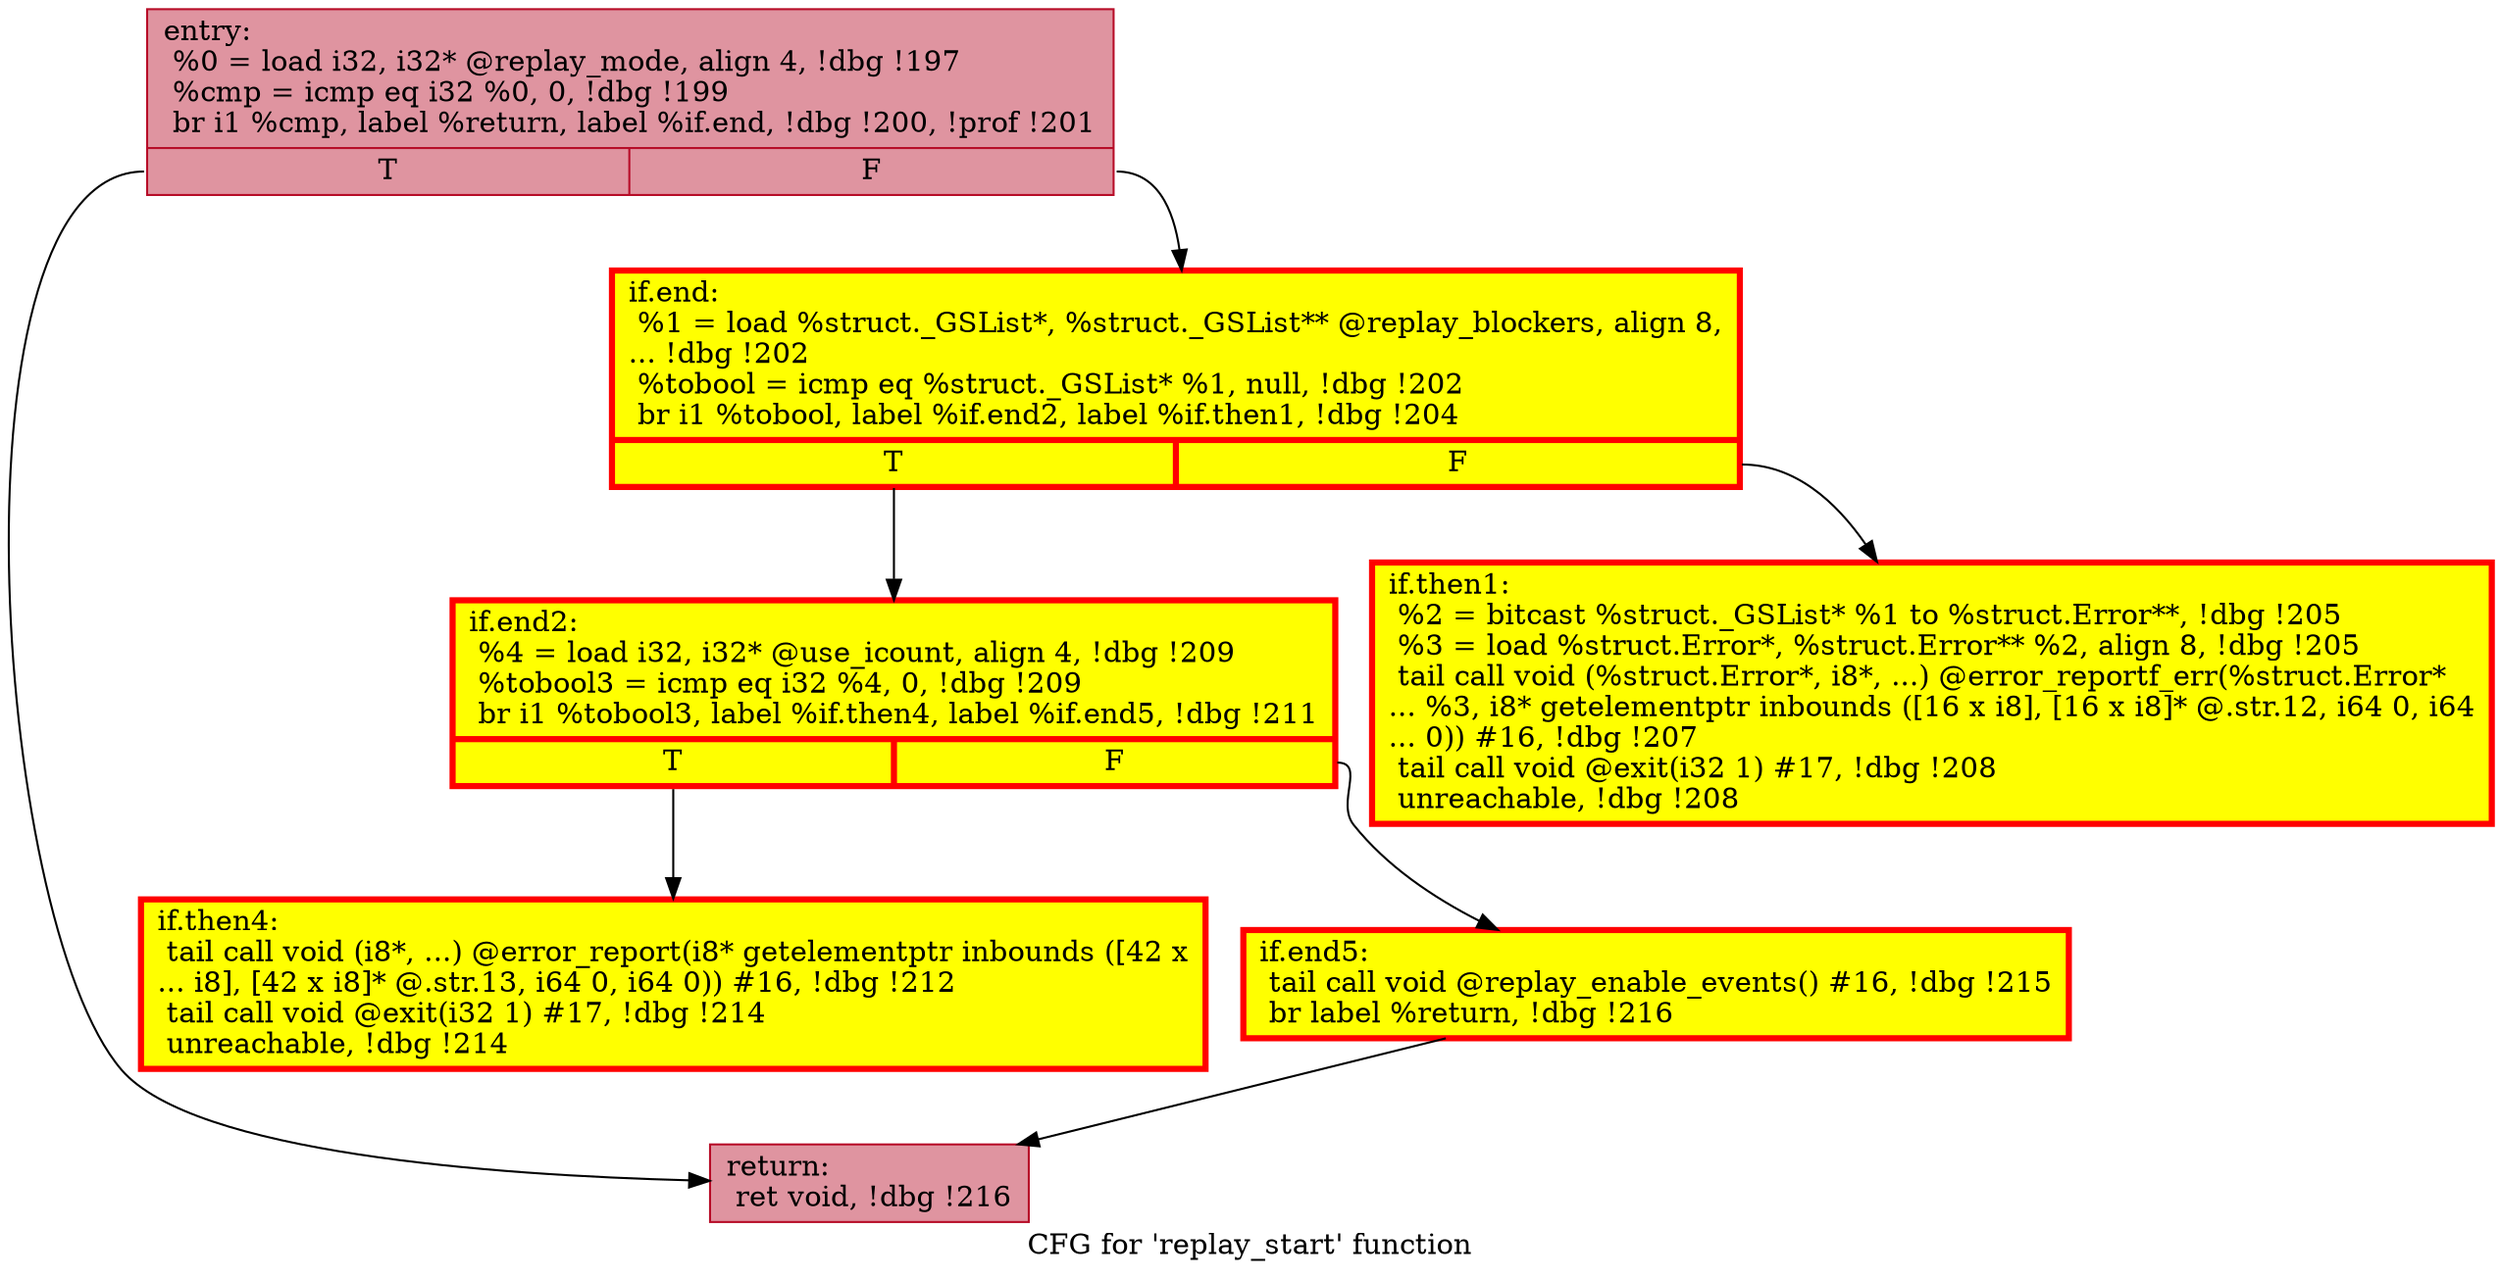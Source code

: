digraph "CFG for 'replay_start' function" {
	label="CFG for 'replay_start' function";

	Node0x55a8035396e0 [shape=record,color="#b70d28ff", style=filled, fillcolor="#b70d2870",label="{entry:\l  %0 = load i32, i32* @replay_mode, align 4, !dbg !197\l  %cmp = icmp eq i32 %0, 0, !dbg !199\l  br i1 %cmp, label %return, label %if.end, !dbg !200, !prof !201\l|{<s0>T|<s1>F}}"];
	Node0x55a8035396e0:s0 -> Node0x55a8034cb2e0;
	Node0x55a8035396e0:s1 -> Node0x55a8034fc620;
	Node0x55a8034fc620 [shape=record,penwidth=3.0, style="filled", color="red", fillcolor="yellow",label="{if.end:                                           \l  %1 = load %struct._GSList*, %struct._GSList** @replay_blockers, align 8,\l... !dbg !202\l  %tobool = icmp eq %struct._GSList* %1, null, !dbg !202\l  br i1 %tobool, label %if.end2, label %if.then1, !dbg !204\l|{<s0>T|<s1>F}}"];
	Node0x55a8034fc620:s0 -> Node0x55a8034fca60;
	Node0x55a8034fc620:s1 -> Node0x55a8034fca10;
	Node0x55a8034fca10 [shape=record,penwidth=3.0, style="filled", color="red", fillcolor="yellow",label="{if.then1:                                         \l  %2 = bitcast %struct._GSList* %1 to %struct.Error**, !dbg !205\l  %3 = load %struct.Error*, %struct.Error** %2, align 8, !dbg !205\l  tail call void (%struct.Error*, i8*, ...) @error_reportf_err(%struct.Error*\l... %3, i8* getelementptr inbounds ([16 x i8], [16 x i8]* @.str.12, i64 0, i64\l... 0)) #16, !dbg !207\l  tail call void @exit(i32 1) #17, !dbg !208\l  unreachable, !dbg !208\l}"];
	Node0x55a8034fca60 [shape=record,penwidth=3.0, style="filled", color="red", fillcolor="yellow",label="{if.end2:                                          \l  %4 = load i32, i32* @use_icount, align 4, !dbg !209\l  %tobool3 = icmp eq i32 %4, 0, !dbg !209\l  br i1 %tobool3, label %if.then4, label %if.end5, !dbg !211\l|{<s0>T|<s1>F}}"];
	Node0x55a8034fca60:s0 -> Node0x55a803532e60;
	Node0x55a8034fca60:s1 -> Node0x55a8034caf70;
	Node0x55a803532e60 [shape=record,penwidth=3.0, style="filled", color="red", fillcolor="yellow",label="{if.then4:                                         \l  tail call void (i8*, ...) @error_report(i8* getelementptr inbounds ([42 x\l... i8], [42 x i8]* @.str.13, i64 0, i64 0)) #16, !dbg !212\l  tail call void @exit(i32 1) #17, !dbg !214\l  unreachable, !dbg !214\l}"];
	Node0x55a8034caf70 [shape=record,penwidth=3.0, style="filled", color="red", fillcolor="yellow",label="{if.end5:                                          \l  tail call void @replay_enable_events() #16, !dbg !215\l  br label %return, !dbg !216\l}"];
	Node0x55a8034caf70 -> Node0x55a8034cb2e0;
	Node0x55a8034cb2e0 [shape=record,color="#b70d28ff", style=filled, fillcolor="#b70d2870",label="{return:                                           \l  ret void, !dbg !216\l}"];
}
